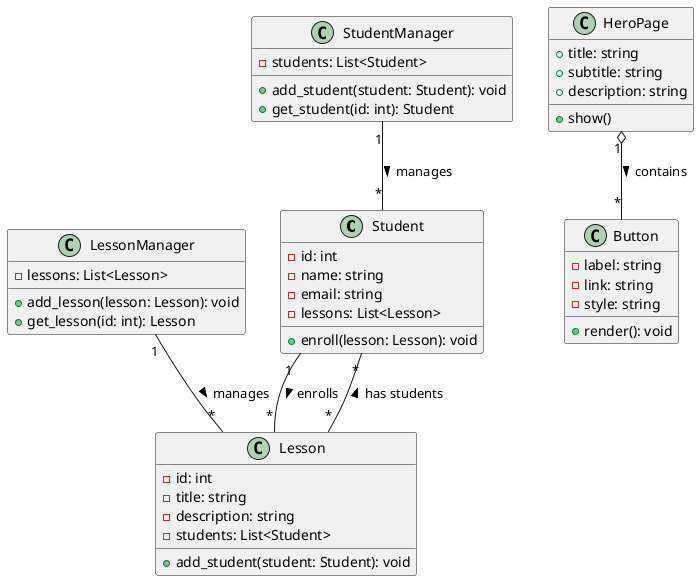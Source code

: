 @startuml
' --- Core Classes ---
class Student {
  - id: int
  - name: string
  - email: string
  - lessons: List<Lesson>
  + enroll(lesson: Lesson): void
}

class Lesson {
  - id: int
  - title: string
  - description: string
  - students: List<Student>
  + add_student(student: Student): void
}

class StudentManager {
  - students: List<Student>
  + add_student(student: Student): void
  + get_student(id: int): Student
}

class LessonManager {
  - lessons: List<Lesson>
  + add_lesson(lesson: Lesson): void
  + get_lesson(id: int): Lesson
}

' --- UI Classes ---
class HeroPage {
  + title: string
  + subtitle: string
  + description: string
  + show()
}

class Button {
  - label: string
  - link: string
  - style: string
  + render(): void
}

' --- Relationships ---
Student "1" -- "*" Lesson : enrolls >
Lesson "*" -- "*" Student : has students >
StudentManager "1" -- "*" Student : manages >
LessonManager "1" -- "*" Lesson : manages >
HeroPage "1" o-- "*" Button : contains >

@enduml